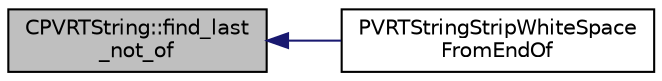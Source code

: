 digraph "CPVRTString::find_last_not_of"
{
  edge [fontname="Helvetica",fontsize="10",labelfontname="Helvetica",labelfontsize="10"];
  node [fontname="Helvetica",fontsize="10",shape=record];
  rankdir="LR";
  Node1 [label="CPVRTString::find_last\l_not_of",height=0.2,width=0.4,color="black", fillcolor="grey75", style="filled", fontcolor="black"];
  Node1 -> Node2 [dir="back",color="midnightblue",fontsize="10",style="solid"];
  Node2 [label="PVRTStringStripWhiteSpace\lFromEndOf",height=0.2,width=0.4,color="black", fillcolor="white", style="filled",URL="$_p_v_r_t_string_8h.html#a99235a1c82a58d9aa3d89c326103afd9"];
}
